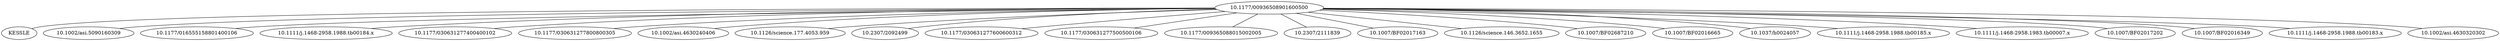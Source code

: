 strict graph mind_map263 {
	"10.1177/00936508901600500" -- KESSLE
	"10.1177/00936508901600500" -- "10.1002/asi.5090160309"
	"10.1177/00936508901600500" -- "10.1177/016555158801400106"
	"10.1177/00936508901600500" -- "10.1111/j.1468-2958.1988.tb00184.x"
	"10.1177/00936508901600500" -- "10.1177/030631277400400102"
	"10.1177/00936508901600500" -- "10.1177/030631277800800305"
	"10.1177/00936508901600500" -- "10.1002/asi.4630240406"
	"10.1177/00936508901600500" -- "10.1126/science.177.4053.959"
	"10.1177/00936508901600500" -- "10.2307/2092499"
	"10.1177/00936508901600500" -- "10.1177/030631277600600312"
	"10.1177/00936508901600500" -- "10.1177/030631277500500106"
	"10.1177/00936508901600500" -- "10.1177/009365088015002005"
	"10.1177/00936508901600500" -- "10.2307/2111839"
	"10.1177/00936508901600500" -- "10.1007/BF02017163"
	"10.1177/00936508901600500" -- "10.1126/science.146.3652.1655"
	"10.1177/00936508901600500" -- "10.1007/BF02687210"
	"10.1177/00936508901600500" -- "10.1007/BF02016665"
	"10.1177/00936508901600500" -- "10.1037/h0024057"
	"10.1177/00936508901600500" -- "10.1111/j.1468-2958.1988.tb00185.x"
	"10.1177/00936508901600500" -- "10.1111/j.1468-2958.1983.tb00007.x"
	"10.1177/00936508901600500" -- "10.1007/BF02017202"
	"10.1177/00936508901600500" -- "10.1007/BF02016349"
	"10.1177/00936508901600500" -- "10.1111/j.1468-2958.1988.tb00183.x"
	"10.1177/00936508901600500" -- "10.1002/asi.4630320302"
}
